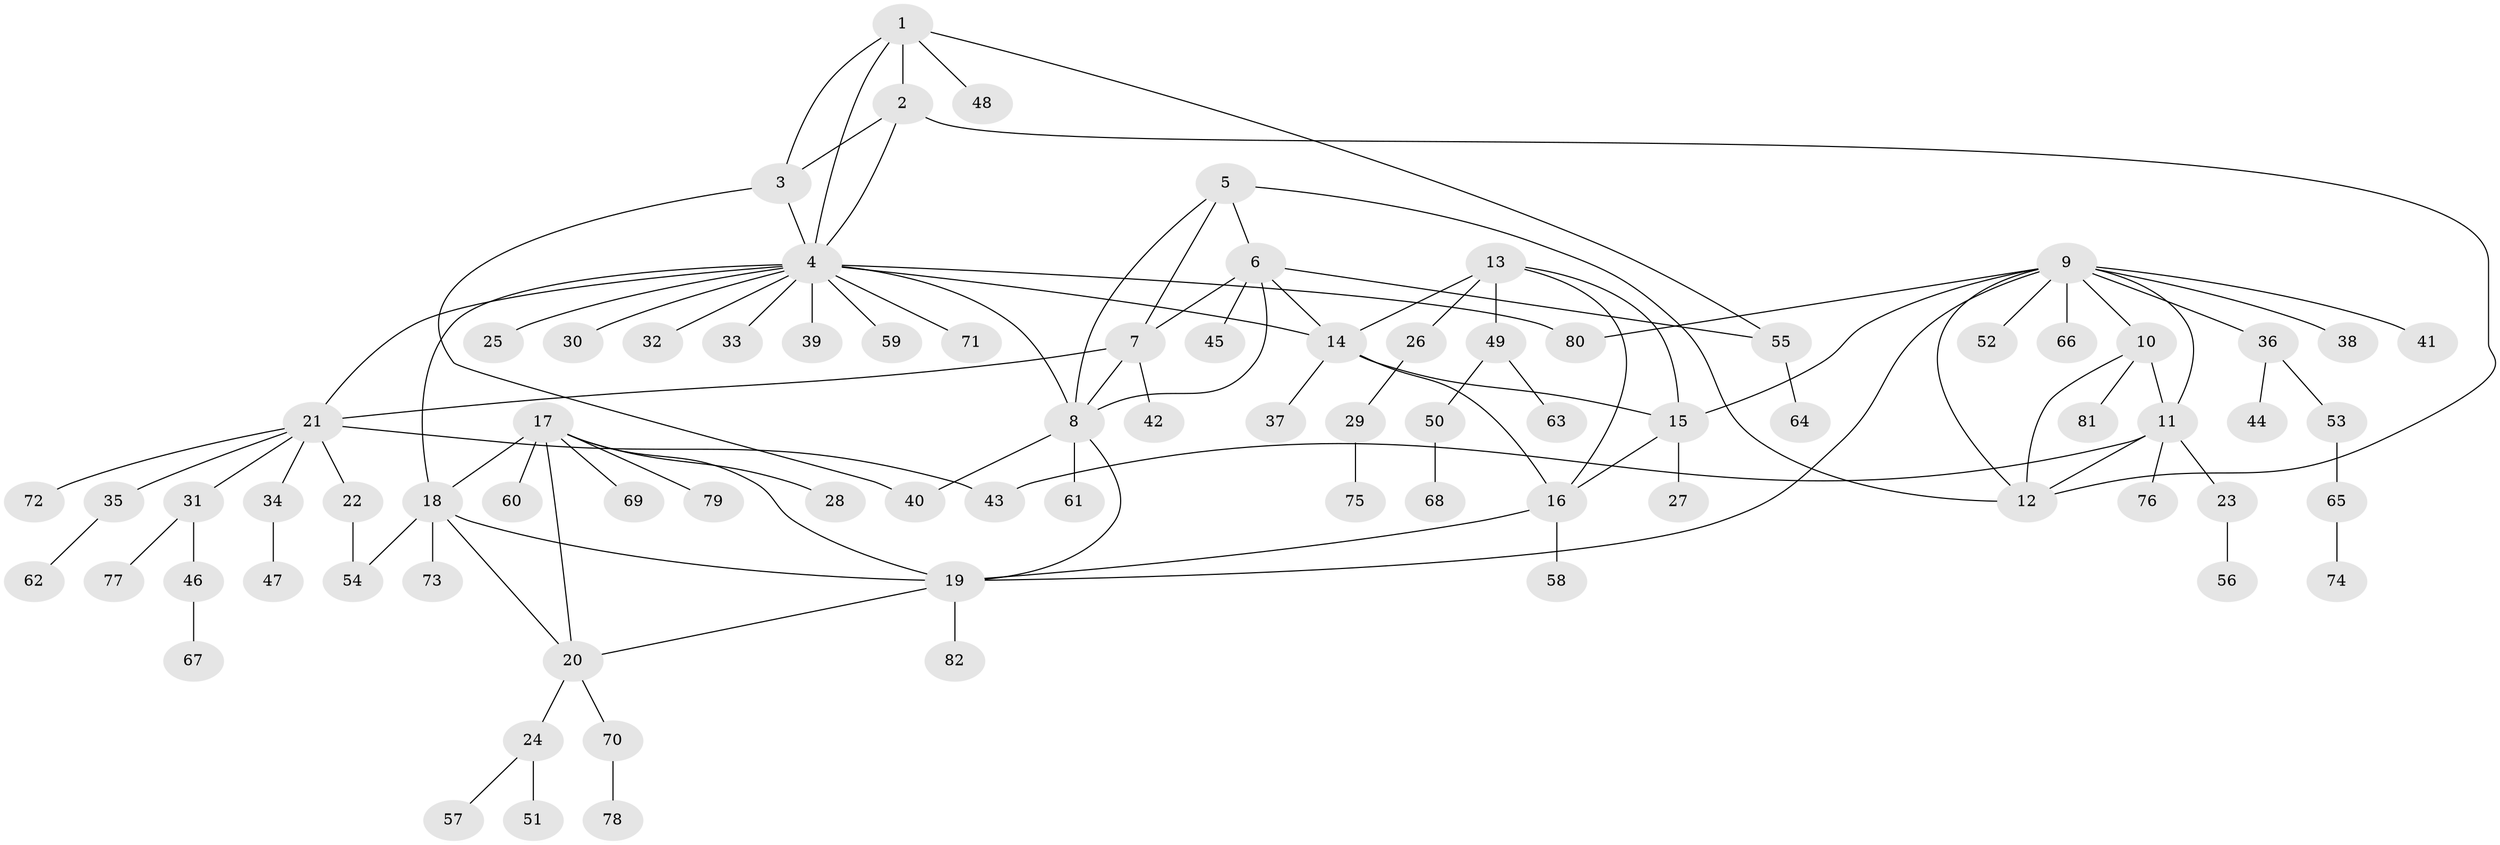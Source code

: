 // coarse degree distribution, {10: 0.041666666666666664, 2: 0.20833333333333334, 7: 0.041666666666666664, 8: 0.08333333333333333, 3: 0.08333333333333333, 4: 0.041666666666666664, 6: 0.041666666666666664, 5: 0.041666666666666664, 1: 0.4166666666666667}
// Generated by graph-tools (version 1.1) at 2025/19/03/04/25 18:19:38]
// undirected, 82 vertices, 108 edges
graph export_dot {
graph [start="1"]
  node [color=gray90,style=filled];
  1;
  2;
  3;
  4;
  5;
  6;
  7;
  8;
  9;
  10;
  11;
  12;
  13;
  14;
  15;
  16;
  17;
  18;
  19;
  20;
  21;
  22;
  23;
  24;
  25;
  26;
  27;
  28;
  29;
  30;
  31;
  32;
  33;
  34;
  35;
  36;
  37;
  38;
  39;
  40;
  41;
  42;
  43;
  44;
  45;
  46;
  47;
  48;
  49;
  50;
  51;
  52;
  53;
  54;
  55;
  56;
  57;
  58;
  59;
  60;
  61;
  62;
  63;
  64;
  65;
  66;
  67;
  68;
  69;
  70;
  71;
  72;
  73;
  74;
  75;
  76;
  77;
  78;
  79;
  80;
  81;
  82;
  1 -- 2;
  1 -- 3;
  1 -- 4;
  1 -- 48;
  1 -- 55;
  2 -- 3;
  2 -- 4;
  2 -- 12;
  3 -- 4;
  3 -- 40;
  4 -- 8;
  4 -- 14;
  4 -- 18;
  4 -- 21;
  4 -- 25;
  4 -- 30;
  4 -- 32;
  4 -- 33;
  4 -- 39;
  4 -- 59;
  4 -- 71;
  4 -- 80;
  5 -- 6;
  5 -- 7;
  5 -- 8;
  5 -- 12;
  6 -- 7;
  6 -- 8;
  6 -- 14;
  6 -- 45;
  6 -- 55;
  7 -- 8;
  7 -- 21;
  7 -- 42;
  8 -- 19;
  8 -- 40;
  8 -- 61;
  9 -- 10;
  9 -- 11;
  9 -- 12;
  9 -- 15;
  9 -- 19;
  9 -- 36;
  9 -- 38;
  9 -- 41;
  9 -- 52;
  9 -- 66;
  9 -- 80;
  10 -- 11;
  10 -- 12;
  10 -- 81;
  11 -- 12;
  11 -- 23;
  11 -- 43;
  11 -- 76;
  13 -- 14;
  13 -- 15;
  13 -- 16;
  13 -- 26;
  13 -- 49;
  14 -- 15;
  14 -- 16;
  14 -- 37;
  15 -- 16;
  15 -- 27;
  16 -- 19;
  16 -- 58;
  17 -- 18;
  17 -- 19;
  17 -- 20;
  17 -- 28;
  17 -- 60;
  17 -- 69;
  17 -- 79;
  18 -- 19;
  18 -- 20;
  18 -- 54;
  18 -- 73;
  19 -- 20;
  19 -- 82;
  20 -- 24;
  20 -- 70;
  21 -- 22;
  21 -- 31;
  21 -- 34;
  21 -- 35;
  21 -- 43;
  21 -- 72;
  22 -- 54;
  23 -- 56;
  24 -- 51;
  24 -- 57;
  26 -- 29;
  29 -- 75;
  31 -- 46;
  31 -- 77;
  34 -- 47;
  35 -- 62;
  36 -- 44;
  36 -- 53;
  46 -- 67;
  49 -- 50;
  49 -- 63;
  50 -- 68;
  53 -- 65;
  55 -- 64;
  65 -- 74;
  70 -- 78;
}
